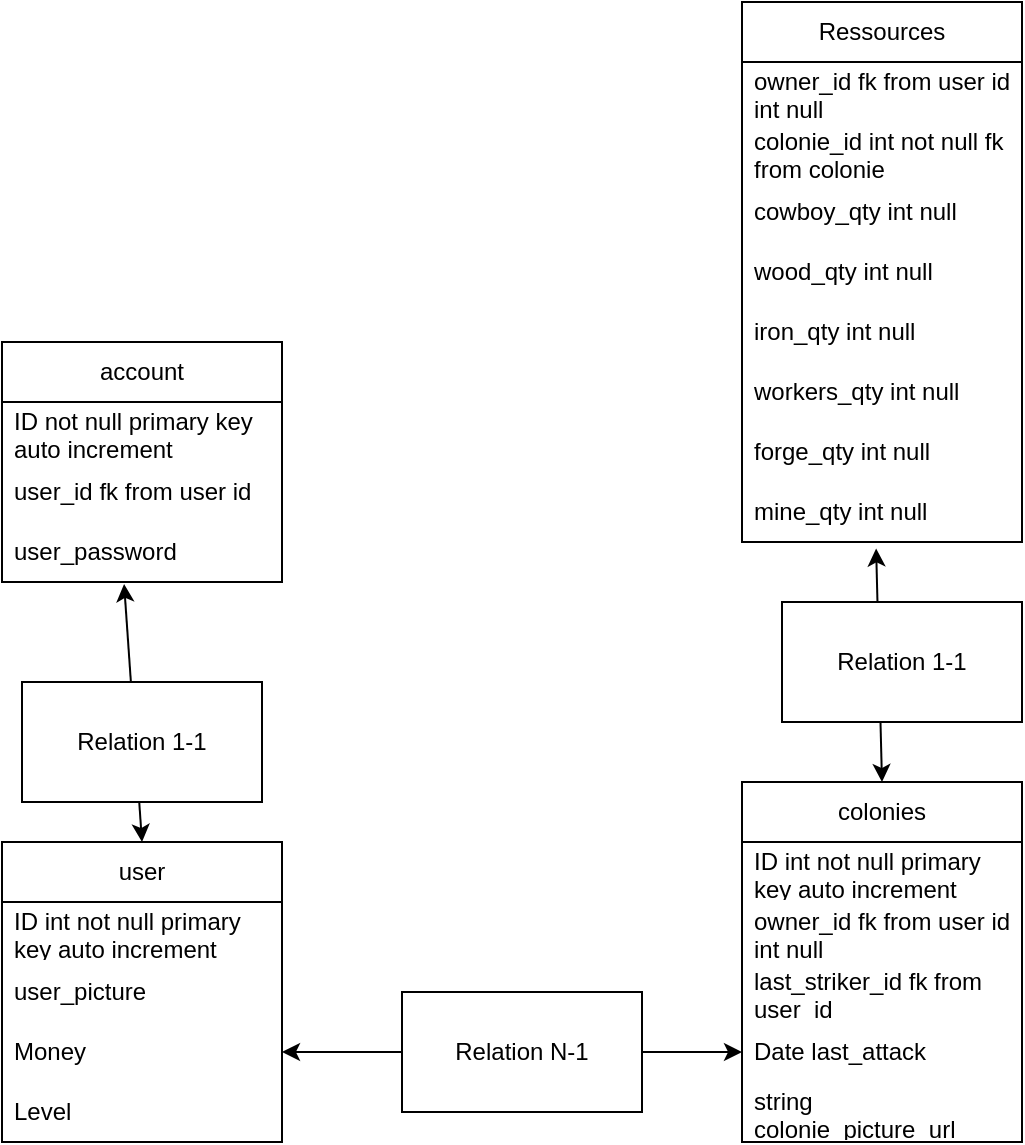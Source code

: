 <mxfile version="21.6.1" type="github">
  <diagram name="Page-1" id="kPPFRaF9VMyvjgiS925B">
    <mxGraphModel dx="1613" dy="1823" grid="1" gridSize="10" guides="1" tooltips="1" connect="1" arrows="1" fold="1" page="1" pageScale="1" pageWidth="827" pageHeight="1169" math="0" shadow="0">
      <root>
        <mxCell id="0" />
        <mxCell id="1" parent="0" />
        <mxCell id="fBOP_-MurM9MZnylX2GK-1" value="user" style="swimlane;fontStyle=0;childLayout=stackLayout;horizontal=1;startSize=30;horizontalStack=0;resizeParent=1;resizeParentMax=0;resizeLast=0;collapsible=1;marginBottom=0;whiteSpace=wrap;html=1;" vertex="1" parent="1">
          <mxGeometry x="90" y="170" width="140" height="150" as="geometry" />
        </mxCell>
        <mxCell id="fBOP_-MurM9MZnylX2GK-2" value="ID int not null primary key auto increment " style="text;strokeColor=none;fillColor=none;align=left;verticalAlign=middle;spacingLeft=4;spacingRight=4;overflow=hidden;points=[[0,0.5],[1,0.5]];portConstraint=eastwest;rotatable=0;whiteSpace=wrap;html=1;" vertex="1" parent="fBOP_-MurM9MZnylX2GK-1">
          <mxGeometry y="30" width="140" height="30" as="geometry" />
        </mxCell>
        <mxCell id="fBOP_-MurM9MZnylX2GK-34" value="user_picture" style="text;strokeColor=none;fillColor=none;align=left;verticalAlign=middle;spacingLeft=4;spacingRight=4;overflow=hidden;points=[[0,0.5],[1,0.5]];portConstraint=eastwest;rotatable=0;whiteSpace=wrap;html=1;" vertex="1" parent="fBOP_-MurM9MZnylX2GK-1">
          <mxGeometry y="60" width="140" height="30" as="geometry" />
        </mxCell>
        <mxCell id="fBOP_-MurM9MZnylX2GK-3" value="Money" style="text;strokeColor=none;fillColor=none;align=left;verticalAlign=middle;spacingLeft=4;spacingRight=4;overflow=hidden;points=[[0,0.5],[1,0.5]];portConstraint=eastwest;rotatable=0;whiteSpace=wrap;html=1;" vertex="1" parent="fBOP_-MurM9MZnylX2GK-1">
          <mxGeometry y="90" width="140" height="30" as="geometry" />
        </mxCell>
        <mxCell id="fBOP_-MurM9MZnylX2GK-32" value="Level" style="text;strokeColor=none;fillColor=none;align=left;verticalAlign=middle;spacingLeft=4;spacingRight=4;overflow=hidden;points=[[0,0.5],[1,0.5]];portConstraint=eastwest;rotatable=0;whiteSpace=wrap;html=1;" vertex="1" parent="fBOP_-MurM9MZnylX2GK-1">
          <mxGeometry y="120" width="140" height="30" as="geometry" />
        </mxCell>
        <mxCell id="fBOP_-MurM9MZnylX2GK-7" value="account" style="swimlane;fontStyle=0;childLayout=stackLayout;horizontal=1;startSize=30;horizontalStack=0;resizeParent=1;resizeParentMax=0;resizeLast=0;collapsible=1;marginBottom=0;whiteSpace=wrap;html=1;" vertex="1" parent="1">
          <mxGeometry x="90" y="-80" width="140" height="120" as="geometry" />
        </mxCell>
        <mxCell id="fBOP_-MurM9MZnylX2GK-8" value="ID not null primary key auto increment " style="text;strokeColor=none;fillColor=none;align=left;verticalAlign=middle;spacingLeft=4;spacingRight=4;overflow=hidden;points=[[0,0.5],[1,0.5]];portConstraint=eastwest;rotatable=0;whiteSpace=wrap;html=1;" vertex="1" parent="fBOP_-MurM9MZnylX2GK-7">
          <mxGeometry y="30" width="140" height="30" as="geometry" />
        </mxCell>
        <mxCell id="fBOP_-MurM9MZnylX2GK-9" value="user_id fk from user id" style="text;strokeColor=none;fillColor=none;align=left;verticalAlign=middle;spacingLeft=4;spacingRight=4;overflow=hidden;points=[[0,0.5],[1,0.5]];portConstraint=eastwest;rotatable=0;whiteSpace=wrap;html=1;" vertex="1" parent="fBOP_-MurM9MZnylX2GK-7">
          <mxGeometry y="60" width="140" height="30" as="geometry" />
        </mxCell>
        <mxCell id="fBOP_-MurM9MZnylX2GK-13" value="user_password" style="text;strokeColor=none;fillColor=none;align=left;verticalAlign=middle;spacingLeft=4;spacingRight=4;overflow=hidden;points=[[0,0.5],[1,0.5]];portConstraint=eastwest;rotatable=0;whiteSpace=wrap;html=1;" vertex="1" parent="fBOP_-MurM9MZnylX2GK-7">
          <mxGeometry y="90" width="140" height="30" as="geometry" />
        </mxCell>
        <mxCell id="fBOP_-MurM9MZnylX2GK-19" value="" style="endArrow=classic;startArrow=classic;html=1;rounded=0;entryX=0.436;entryY=1.033;entryDx=0;entryDy=0;entryPerimeter=0;exitX=0.5;exitY=0;exitDx=0;exitDy=0;" edge="1" parent="1" source="fBOP_-MurM9MZnylX2GK-1" target="fBOP_-MurM9MZnylX2GK-13">
          <mxGeometry width="50" height="50" relative="1" as="geometry">
            <mxPoint x="390" y="80" as="sourcePoint" />
            <mxPoint x="440" y="30" as="targetPoint" />
          </mxGeometry>
        </mxCell>
        <mxCell id="fBOP_-MurM9MZnylX2GK-15" value="Relation 1-1" style="rounded=0;whiteSpace=wrap;html=1;" vertex="1" parent="1">
          <mxGeometry x="100" y="90" width="120" height="60" as="geometry" />
        </mxCell>
        <mxCell id="fBOP_-MurM9MZnylX2GK-20" value="colonies" style="swimlane;fontStyle=0;childLayout=stackLayout;horizontal=1;startSize=30;horizontalStack=0;resizeParent=1;resizeParentMax=0;resizeLast=0;collapsible=1;marginBottom=0;whiteSpace=wrap;html=1;" vertex="1" parent="1">
          <mxGeometry x="460" y="140" width="140" height="180" as="geometry" />
        </mxCell>
        <mxCell id="fBOP_-MurM9MZnylX2GK-21" value="ID int not null primary key auto increment " style="text;strokeColor=none;fillColor=none;align=left;verticalAlign=middle;spacingLeft=4;spacingRight=4;overflow=hidden;points=[[0,0.5],[1,0.5]];portConstraint=eastwest;rotatable=0;whiteSpace=wrap;html=1;" vertex="1" parent="fBOP_-MurM9MZnylX2GK-20">
          <mxGeometry y="30" width="140" height="30" as="geometry" />
        </mxCell>
        <mxCell id="fBOP_-MurM9MZnylX2GK-25" value="owner_id fk from user id int null" style="text;strokeColor=none;fillColor=none;align=left;verticalAlign=middle;spacingLeft=4;spacingRight=4;overflow=hidden;points=[[0,0.5],[1,0.5]];portConstraint=eastwest;rotatable=0;whiteSpace=wrap;html=1;" vertex="1" parent="fBOP_-MurM9MZnylX2GK-20">
          <mxGeometry y="60" width="140" height="30" as="geometry" />
        </mxCell>
        <mxCell id="fBOP_-MurM9MZnylX2GK-37" value="last_striker_id fk from user_id" style="text;strokeColor=none;fillColor=none;align=left;verticalAlign=middle;spacingLeft=4;spacingRight=4;overflow=hidden;points=[[0,0.5],[1,0.5]];portConstraint=eastwest;rotatable=0;whiteSpace=wrap;html=1;" vertex="1" parent="fBOP_-MurM9MZnylX2GK-20">
          <mxGeometry y="90" width="140" height="30" as="geometry" />
        </mxCell>
        <mxCell id="fBOP_-MurM9MZnylX2GK-38" value="Date last_attack" style="text;strokeColor=none;fillColor=none;align=left;verticalAlign=middle;spacingLeft=4;spacingRight=4;overflow=hidden;points=[[0,0.5],[1,0.5]];portConstraint=eastwest;rotatable=0;whiteSpace=wrap;html=1;" vertex="1" parent="fBOP_-MurM9MZnylX2GK-20">
          <mxGeometry y="120" width="140" height="30" as="geometry" />
        </mxCell>
        <mxCell id="fBOP_-MurM9MZnylX2GK-35" value="string colonie_picture_url" style="text;strokeColor=none;fillColor=none;align=left;verticalAlign=middle;spacingLeft=4;spacingRight=4;overflow=hidden;points=[[0,0.5],[1,0.5]];portConstraint=eastwest;rotatable=0;whiteSpace=wrap;html=1;" vertex="1" parent="fBOP_-MurM9MZnylX2GK-20">
          <mxGeometry y="150" width="140" height="30" as="geometry" />
        </mxCell>
        <mxCell id="fBOP_-MurM9MZnylX2GK-36" value="" style="endArrow=classic;startArrow=classic;html=1;rounded=0;entryX=0;entryY=0.5;entryDx=0;entryDy=0;exitX=1;exitY=0.5;exitDx=0;exitDy=0;" edge="1" parent="1" source="fBOP_-MurM9MZnylX2GK-3" target="fBOP_-MurM9MZnylX2GK-38">
          <mxGeometry width="50" height="50" relative="1" as="geometry">
            <mxPoint x="230" y="275" as="sourcePoint" />
            <mxPoint x="460" y="275" as="targetPoint" />
          </mxGeometry>
        </mxCell>
        <mxCell id="fBOP_-MurM9MZnylX2GK-24" value="Relation N-1" style="rounded=0;whiteSpace=wrap;html=1;" vertex="1" parent="1">
          <mxGeometry x="290" y="245" width="120" height="60" as="geometry" />
        </mxCell>
        <mxCell id="fBOP_-MurM9MZnylX2GK-41" value="Ressources" style="swimlane;fontStyle=0;childLayout=stackLayout;horizontal=1;startSize=30;horizontalStack=0;resizeParent=1;resizeParentMax=0;resizeLast=0;collapsible=1;marginBottom=0;whiteSpace=wrap;html=1;" vertex="1" parent="1">
          <mxGeometry x="460" y="-250" width="140" height="270" as="geometry" />
        </mxCell>
        <mxCell id="fBOP_-MurM9MZnylX2GK-43" value="owner_id fk from user id int null" style="text;strokeColor=none;fillColor=none;align=left;verticalAlign=middle;spacingLeft=4;spacingRight=4;overflow=hidden;points=[[0,0.5],[1,0.5]];portConstraint=eastwest;rotatable=0;whiteSpace=wrap;html=1;" vertex="1" parent="fBOP_-MurM9MZnylX2GK-41">
          <mxGeometry y="30" width="140" height="30" as="geometry" />
        </mxCell>
        <mxCell id="fBOP_-MurM9MZnylX2GK-55" value="colonie_id int not null fk from colonie" style="text;strokeColor=none;fillColor=none;align=left;verticalAlign=middle;spacingLeft=4;spacingRight=4;overflow=hidden;points=[[0,0.5],[1,0.5]];portConstraint=eastwest;rotatable=0;whiteSpace=wrap;html=1;" vertex="1" parent="fBOP_-MurM9MZnylX2GK-41">
          <mxGeometry y="60" width="140" height="30" as="geometry" />
        </mxCell>
        <mxCell id="fBOP_-MurM9MZnylX2GK-47" value="cowboy_qty int null" style="text;strokeColor=none;fillColor=none;align=left;verticalAlign=middle;spacingLeft=4;spacingRight=4;overflow=hidden;points=[[0,0.5],[1,0.5]];portConstraint=eastwest;rotatable=0;whiteSpace=wrap;html=1;" vertex="1" parent="fBOP_-MurM9MZnylX2GK-41">
          <mxGeometry y="90" width="140" height="30" as="geometry" />
        </mxCell>
        <mxCell id="fBOP_-MurM9MZnylX2GK-48" value="wood_qty int null" style="text;strokeColor=none;fillColor=none;align=left;verticalAlign=middle;spacingLeft=4;spacingRight=4;overflow=hidden;points=[[0,0.5],[1,0.5]];portConstraint=eastwest;rotatable=0;whiteSpace=wrap;html=1;" vertex="1" parent="fBOP_-MurM9MZnylX2GK-41">
          <mxGeometry y="120" width="140" height="30" as="geometry" />
        </mxCell>
        <mxCell id="fBOP_-MurM9MZnylX2GK-49" value="&lt;div&gt;iron_qty int null&lt;/div&gt;" style="text;strokeColor=none;fillColor=none;align=left;verticalAlign=middle;spacingLeft=4;spacingRight=4;overflow=hidden;points=[[0,0.5],[1,0.5]];portConstraint=eastwest;rotatable=0;whiteSpace=wrap;html=1;" vertex="1" parent="fBOP_-MurM9MZnylX2GK-41">
          <mxGeometry y="150" width="140" height="30" as="geometry" />
        </mxCell>
        <mxCell id="fBOP_-MurM9MZnylX2GK-50" value="workers_qty int null" style="text;strokeColor=none;fillColor=none;align=left;verticalAlign=middle;spacingLeft=4;spacingRight=4;overflow=hidden;points=[[0,0.5],[1,0.5]];portConstraint=eastwest;rotatable=0;whiteSpace=wrap;html=1;" vertex="1" parent="fBOP_-MurM9MZnylX2GK-41">
          <mxGeometry y="180" width="140" height="30" as="geometry" />
        </mxCell>
        <mxCell id="fBOP_-MurM9MZnylX2GK-51" value="forge_qty int null" style="text;strokeColor=none;fillColor=none;align=left;verticalAlign=middle;spacingLeft=4;spacingRight=4;overflow=hidden;points=[[0,0.5],[1,0.5]];portConstraint=eastwest;rotatable=0;whiteSpace=wrap;html=1;" vertex="1" parent="fBOP_-MurM9MZnylX2GK-41">
          <mxGeometry y="210" width="140" height="30" as="geometry" />
        </mxCell>
        <mxCell id="fBOP_-MurM9MZnylX2GK-54" value="mine_qty int null" style="text;strokeColor=none;fillColor=none;align=left;verticalAlign=middle;spacingLeft=4;spacingRight=4;overflow=hidden;points=[[0,0.5],[1,0.5]];portConstraint=eastwest;rotatable=0;whiteSpace=wrap;html=1;" vertex="1" parent="fBOP_-MurM9MZnylX2GK-41">
          <mxGeometry y="240" width="140" height="30" as="geometry" />
        </mxCell>
        <mxCell id="fBOP_-MurM9MZnylX2GK-52" value="" style="endArrow=classic;startArrow=classic;html=1;rounded=0;exitX=0.5;exitY=0;exitDx=0;exitDy=0;entryX=0.479;entryY=1.108;entryDx=0;entryDy=0;entryPerimeter=0;" edge="1" parent="1" source="fBOP_-MurM9MZnylX2GK-20" target="fBOP_-MurM9MZnylX2GK-54">
          <mxGeometry width="50" height="50" relative="1" as="geometry">
            <mxPoint x="299" y="-40" as="sourcePoint" />
            <mxPoint x="529" y="-10" as="targetPoint" />
          </mxGeometry>
        </mxCell>
        <mxCell id="fBOP_-MurM9MZnylX2GK-53" value="Relation 1-1" style="rounded=0;whiteSpace=wrap;html=1;" vertex="1" parent="1">
          <mxGeometry x="480" y="50" width="120" height="60" as="geometry" />
        </mxCell>
      </root>
    </mxGraphModel>
  </diagram>
</mxfile>
